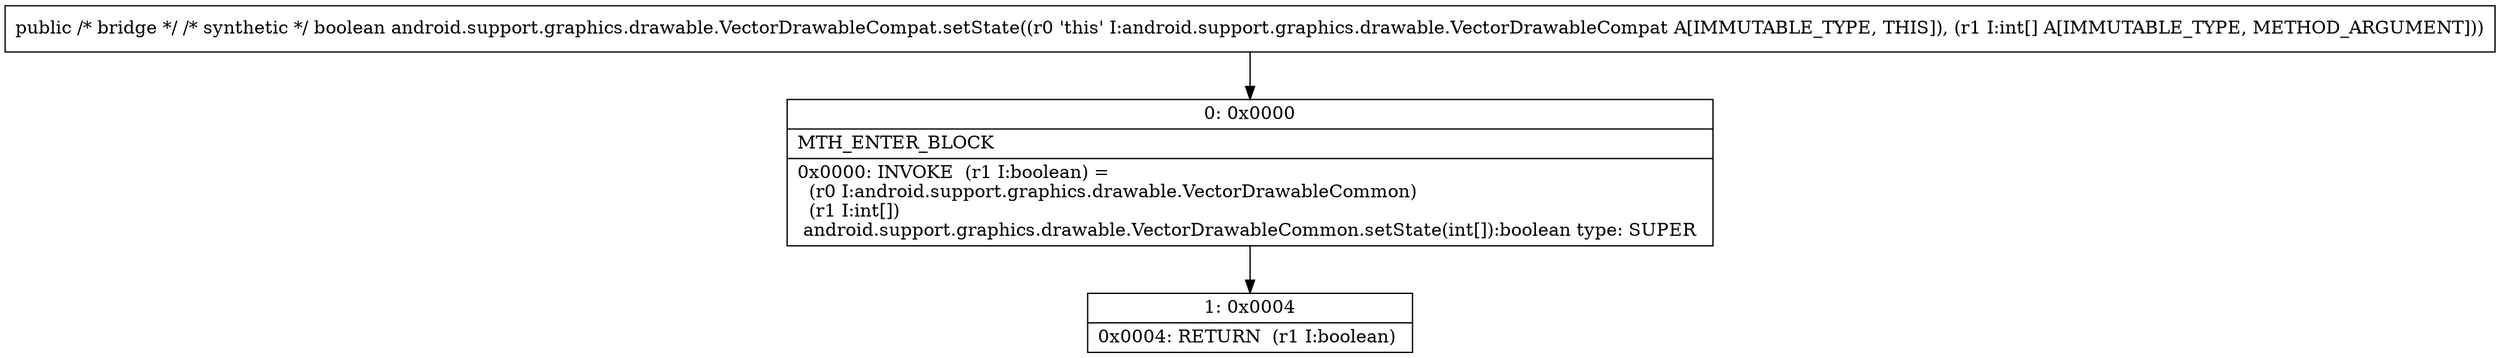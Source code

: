 digraph "CFG forandroid.support.graphics.drawable.VectorDrawableCompat.setState([I)Z" {
Node_0 [shape=record,label="{0\:\ 0x0000|MTH_ENTER_BLOCK\l|0x0000: INVOKE  (r1 I:boolean) = \l  (r0 I:android.support.graphics.drawable.VectorDrawableCommon)\l  (r1 I:int[])\l android.support.graphics.drawable.VectorDrawableCommon.setState(int[]):boolean type: SUPER \l}"];
Node_1 [shape=record,label="{1\:\ 0x0004|0x0004: RETURN  (r1 I:boolean) \l}"];
MethodNode[shape=record,label="{public \/* bridge *\/ \/* synthetic *\/ boolean android.support.graphics.drawable.VectorDrawableCompat.setState((r0 'this' I:android.support.graphics.drawable.VectorDrawableCompat A[IMMUTABLE_TYPE, THIS]), (r1 I:int[] A[IMMUTABLE_TYPE, METHOD_ARGUMENT])) }"];
MethodNode -> Node_0;
Node_0 -> Node_1;
}

